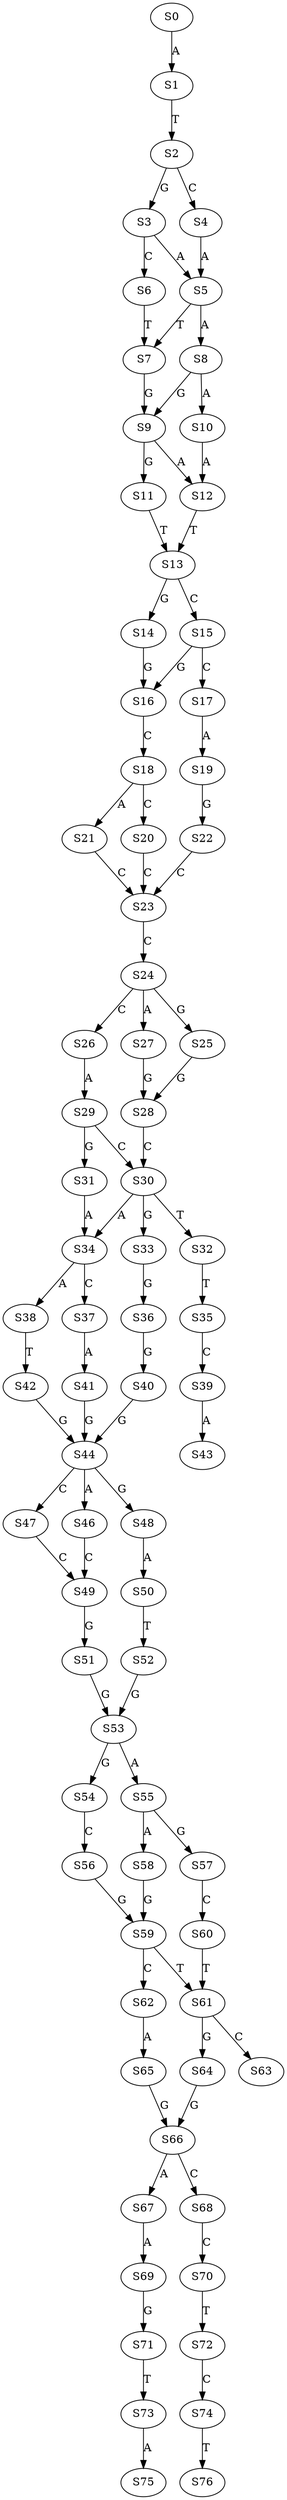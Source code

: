 strict digraph  {
	S0 -> S1 [ label = A ];
	S1 -> S2 [ label = T ];
	S2 -> S3 [ label = G ];
	S2 -> S4 [ label = C ];
	S3 -> S5 [ label = A ];
	S3 -> S6 [ label = C ];
	S4 -> S5 [ label = A ];
	S5 -> S7 [ label = T ];
	S5 -> S8 [ label = A ];
	S6 -> S7 [ label = T ];
	S7 -> S9 [ label = G ];
	S8 -> S9 [ label = G ];
	S8 -> S10 [ label = A ];
	S9 -> S11 [ label = G ];
	S9 -> S12 [ label = A ];
	S10 -> S12 [ label = A ];
	S11 -> S13 [ label = T ];
	S12 -> S13 [ label = T ];
	S13 -> S14 [ label = G ];
	S13 -> S15 [ label = C ];
	S14 -> S16 [ label = G ];
	S15 -> S16 [ label = G ];
	S15 -> S17 [ label = C ];
	S16 -> S18 [ label = C ];
	S17 -> S19 [ label = A ];
	S18 -> S20 [ label = C ];
	S18 -> S21 [ label = A ];
	S19 -> S22 [ label = G ];
	S20 -> S23 [ label = C ];
	S21 -> S23 [ label = C ];
	S22 -> S23 [ label = C ];
	S23 -> S24 [ label = C ];
	S24 -> S25 [ label = G ];
	S24 -> S26 [ label = C ];
	S24 -> S27 [ label = A ];
	S25 -> S28 [ label = G ];
	S26 -> S29 [ label = A ];
	S27 -> S28 [ label = G ];
	S28 -> S30 [ label = C ];
	S29 -> S30 [ label = C ];
	S29 -> S31 [ label = G ];
	S30 -> S32 [ label = T ];
	S30 -> S33 [ label = G ];
	S30 -> S34 [ label = A ];
	S31 -> S34 [ label = A ];
	S32 -> S35 [ label = T ];
	S33 -> S36 [ label = G ];
	S34 -> S37 [ label = C ];
	S34 -> S38 [ label = A ];
	S35 -> S39 [ label = C ];
	S36 -> S40 [ label = G ];
	S37 -> S41 [ label = A ];
	S38 -> S42 [ label = T ];
	S39 -> S43 [ label = A ];
	S40 -> S44 [ label = G ];
	S41 -> S44 [ label = G ];
	S42 -> S44 [ label = G ];
	S44 -> S46 [ label = A ];
	S44 -> S47 [ label = C ];
	S44 -> S48 [ label = G ];
	S46 -> S49 [ label = C ];
	S47 -> S49 [ label = C ];
	S48 -> S50 [ label = A ];
	S49 -> S51 [ label = G ];
	S50 -> S52 [ label = T ];
	S51 -> S53 [ label = G ];
	S52 -> S53 [ label = G ];
	S53 -> S54 [ label = G ];
	S53 -> S55 [ label = A ];
	S54 -> S56 [ label = C ];
	S55 -> S57 [ label = G ];
	S55 -> S58 [ label = A ];
	S56 -> S59 [ label = G ];
	S57 -> S60 [ label = C ];
	S58 -> S59 [ label = G ];
	S59 -> S61 [ label = T ];
	S59 -> S62 [ label = C ];
	S60 -> S61 [ label = T ];
	S61 -> S63 [ label = C ];
	S61 -> S64 [ label = G ];
	S62 -> S65 [ label = A ];
	S64 -> S66 [ label = G ];
	S65 -> S66 [ label = G ];
	S66 -> S67 [ label = A ];
	S66 -> S68 [ label = C ];
	S67 -> S69 [ label = A ];
	S68 -> S70 [ label = C ];
	S69 -> S71 [ label = G ];
	S70 -> S72 [ label = T ];
	S71 -> S73 [ label = T ];
	S72 -> S74 [ label = C ];
	S73 -> S75 [ label = A ];
	S74 -> S76 [ label = T ];
}
